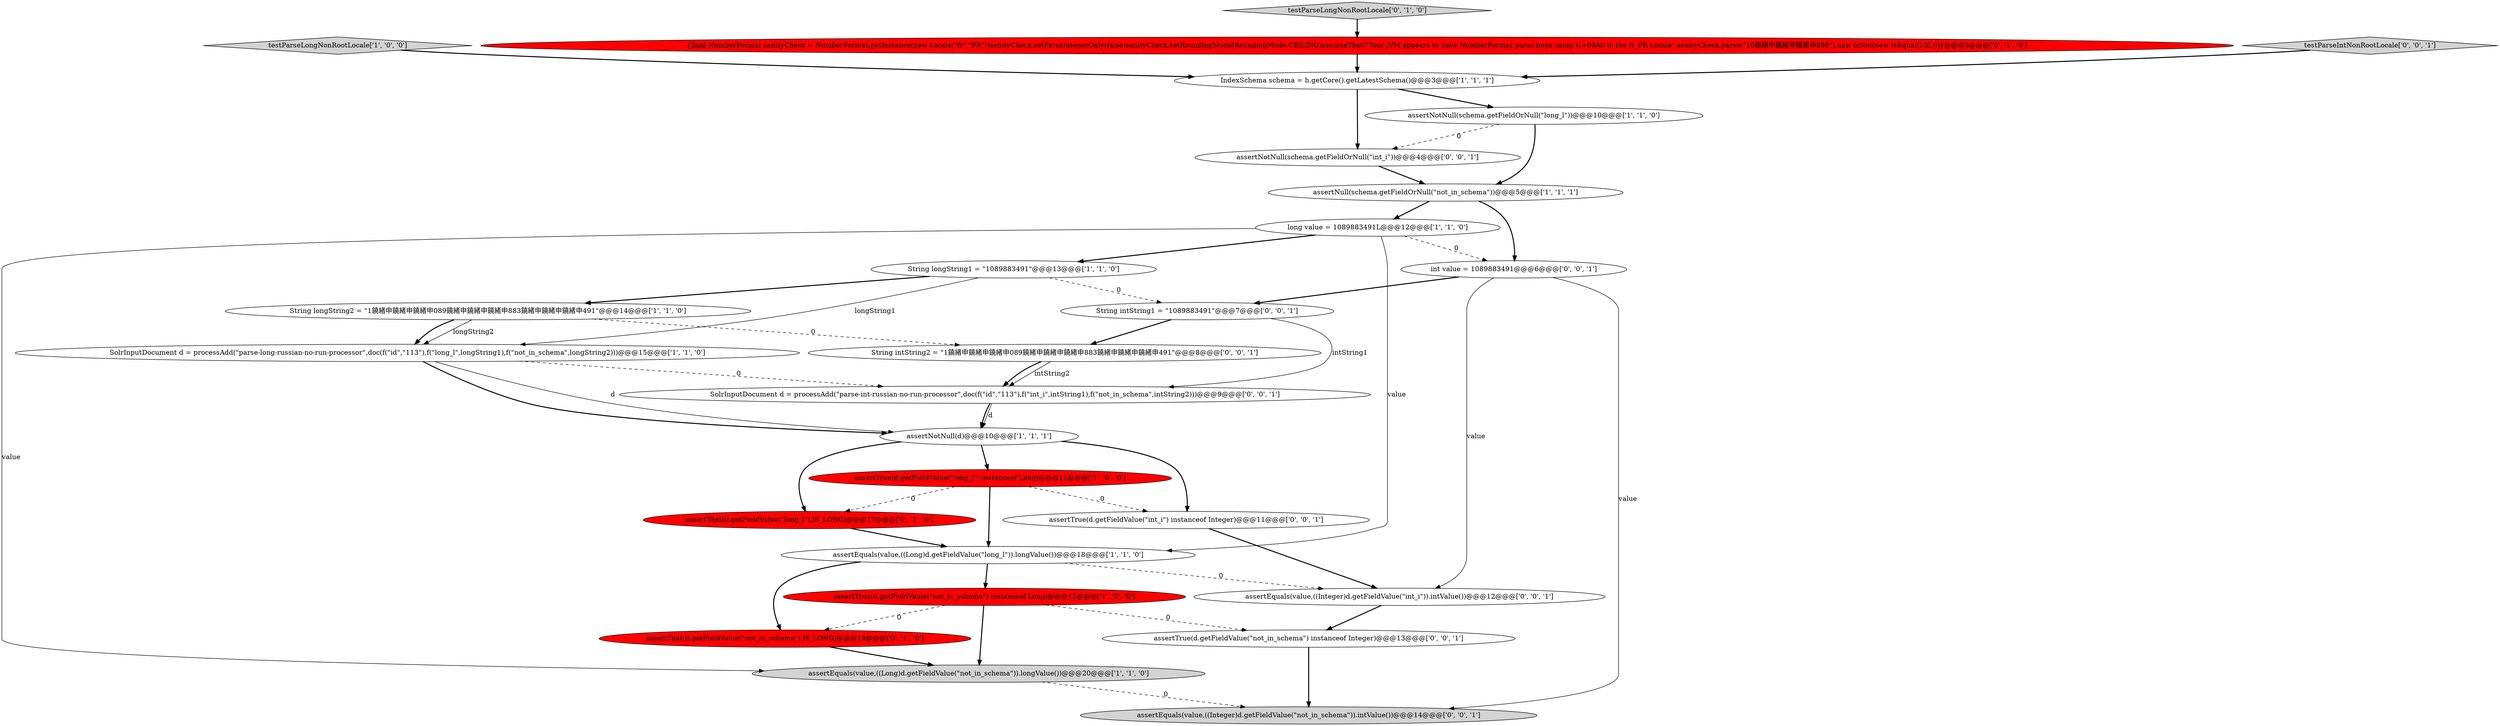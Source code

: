 digraph {
9 [style = filled, label = "testParseLongNonRootLocale['1', '0', '0']", fillcolor = lightgray, shape = diamond image = "AAA0AAABBB1BBB"];
18 [style = filled, label = "assertEquals(value,((Integer)d.getFieldValue(\"not_in_schema\")).intValue())@@@14@@@['0', '0', '1']", fillcolor = lightgray, shape = ellipse image = "AAA0AAABBB3BBB"];
0 [style = filled, label = "assertEquals(value,((Long)d.getFieldValue(\"long_l\")).longValue())@@@18@@@['1', '1', '0']", fillcolor = white, shape = ellipse image = "AAA0AAABBB1BBB"];
6 [style = filled, label = "assertNull(schema.getFieldOrNull(\"not_in_schema\"))@@@5@@@['1', '1', '1']", fillcolor = white, shape = ellipse image = "AAA0AAABBB1BBB"];
13 [style = filled, label = "{final NumberFormat sanityCheck = NumberFormat.getInstance(new Locale(\"fr\",\"FR\"))sanityCheck.setParseIntegerOnly(false)sanityCheck.setRoundingMode(RoundingMode.CEILING)assumeThat(\"Your JVM appears to have NumberFormat parse bugs using U+00A0 in the fr_FR Locale\",sanityCheck.parse(\"10鐃緒申鐃緒申鐃緒申898\"),new IsNot(new IsEqual(10L)))}@@@3@@@['0', '1', '0']", fillcolor = red, shape = ellipse image = "AAA1AAABBB2BBB"];
17 [style = filled, label = "String intString1 = \"1089883491\"@@@7@@@['0', '0', '1']", fillcolor = white, shape = ellipse image = "AAA0AAABBB3BBB"];
10 [style = filled, label = "assertEquals(value,((Long)d.getFieldValue(\"not_in_schema\")).longValue())@@@20@@@['1', '1', '0']", fillcolor = lightgray, shape = ellipse image = "AAA0AAABBB1BBB"];
19 [style = filled, label = "assertNotNull(schema.getFieldOrNull(\"int_i\"))@@@4@@@['0', '0', '1']", fillcolor = white, shape = ellipse image = "AAA0AAABBB3BBB"];
1 [style = filled, label = "IndexSchema schema = h.getCore().getLatestSchema()@@@3@@@['1', '1', '1']", fillcolor = white, shape = ellipse image = "AAA0AAABBB1BBB"];
26 [style = filled, label = "assertTrue(d.getFieldValue(\"int_i\") instanceof Integer)@@@11@@@['0', '0', '1']", fillcolor = white, shape = ellipse image = "AAA0AAABBB3BBB"];
21 [style = filled, label = "SolrInputDocument d = processAdd(\"parse-int-russian-no-run-processor\",doc(f(\"id\",\"113\"),f(\"int_i\",intString1),f(\"not_in_schema\",intString2)))@@@9@@@['0', '0', '1']", fillcolor = white, shape = ellipse image = "AAA0AAABBB3BBB"];
4 [style = filled, label = "long value = 1089883491L@@@12@@@['1', '1', '0']", fillcolor = white, shape = ellipse image = "AAA0AAABBB1BBB"];
25 [style = filled, label = "String intString2 = \"1鐃緒申鐃緒申鐃緒申089鐃緒申鐃緒申鐃緒申883鐃緒申鐃緒申鐃緒申491\"@@@8@@@['0', '0', '1']", fillcolor = white, shape = ellipse image = "AAA0AAABBB3BBB"];
23 [style = filled, label = "assertEquals(value,((Integer)d.getFieldValue(\"int_i\")).intValue())@@@12@@@['0', '0', '1']", fillcolor = white, shape = ellipse image = "AAA0AAABBB3BBB"];
11 [style = filled, label = "assertTrue(d.getFieldValue(\"not_in_schema\") instanceof Long)@@@13@@@['1', '0', '0']", fillcolor = red, shape = ellipse image = "AAA1AAABBB1BBB"];
7 [style = filled, label = "SolrInputDocument d = processAdd(\"parse-long-russian-no-run-processor\",doc(f(\"id\",\"113\"),f(\"long_l\",longString1),f(\"not_in_schema\",longString2)))@@@15@@@['1', '1', '0']", fillcolor = white, shape = ellipse image = "AAA0AAABBB1BBB"];
12 [style = filled, label = "assertNotNull(d)@@@10@@@['1', '1', '1']", fillcolor = white, shape = ellipse image = "AAA0AAABBB1BBB"];
20 [style = filled, label = "assertTrue(d.getFieldValue(\"not_in_schema\") instanceof Integer)@@@13@@@['0', '0', '1']", fillcolor = white, shape = ellipse image = "AAA0AAABBB3BBB"];
2 [style = filled, label = "assertTrue(d.getFieldValue(\"long_l\") instanceof Long)@@@11@@@['1', '0', '0']", fillcolor = red, shape = ellipse image = "AAA1AAABBB1BBB"];
5 [style = filled, label = "String longString1 = \"1089883491\"@@@13@@@['1', '1', '0']", fillcolor = white, shape = ellipse image = "AAA0AAABBB1BBB"];
22 [style = filled, label = "testParseIntNonRootLocale['0', '0', '1']", fillcolor = lightgray, shape = diamond image = "AAA0AAABBB3BBB"];
3 [style = filled, label = "assertNotNull(schema.getFieldOrNull(\"long_l\"))@@@10@@@['1', '1', '0']", fillcolor = white, shape = ellipse image = "AAA0AAABBB1BBB"];
15 [style = filled, label = "assertThat(d.getFieldValue(\"not_in_schema\"),IS_LONG)@@@19@@@['0', '1', '0']", fillcolor = red, shape = ellipse image = "AAA1AAABBB2BBB"];
24 [style = filled, label = "int value = 1089883491@@@6@@@['0', '0', '1']", fillcolor = white, shape = ellipse image = "AAA0AAABBB3BBB"];
14 [style = filled, label = "testParseLongNonRootLocale['0', '1', '0']", fillcolor = lightgray, shape = diamond image = "AAA0AAABBB2BBB"];
16 [style = filled, label = "assertThat(d.getFieldValue(\"long_l\"),IS_LONG)@@@17@@@['0', '1', '0']", fillcolor = red, shape = ellipse image = "AAA1AAABBB2BBB"];
8 [style = filled, label = "String longString2 = \"1鐃緒申鐃緒申鐃緒申089鐃緒申鐃緒申鐃緒申883鐃緒申鐃緒申鐃緒申491\"@@@14@@@['1', '1', '0']", fillcolor = white, shape = ellipse image = "AAA0AAABBB1BBB"];
17->25 [style = bold, label=""];
5->8 [style = bold, label=""];
16->0 [style = bold, label=""];
15->10 [style = bold, label=""];
23->20 [style = bold, label=""];
7->21 [style = dashed, label="0"];
11->20 [style = dashed, label="0"];
7->12 [style = solid, label="d"];
7->12 [style = bold, label=""];
11->15 [style = dashed, label="0"];
0->23 [style = dashed, label="0"];
24->18 [style = solid, label="value"];
1->3 [style = bold, label=""];
4->10 [style = solid, label="value"];
0->11 [style = bold, label=""];
3->6 [style = bold, label=""];
6->24 [style = bold, label=""];
12->16 [style = bold, label=""];
12->26 [style = bold, label=""];
21->12 [style = solid, label="d"];
19->6 [style = bold, label=""];
0->15 [style = bold, label=""];
13->1 [style = bold, label=""];
8->7 [style = bold, label=""];
3->19 [style = dashed, label="0"];
21->12 [style = bold, label=""];
20->18 [style = bold, label=""];
6->4 [style = bold, label=""];
12->2 [style = bold, label=""];
2->0 [style = bold, label=""];
8->7 [style = solid, label="longString2"];
5->17 [style = dashed, label="0"];
25->21 [style = solid, label="intString2"];
11->10 [style = bold, label=""];
2->16 [style = dashed, label="0"];
26->23 [style = bold, label=""];
24->17 [style = bold, label=""];
5->7 [style = solid, label="longString1"];
8->25 [style = dashed, label="0"];
24->23 [style = solid, label="value"];
4->0 [style = solid, label="value"];
17->21 [style = solid, label="intString1"];
22->1 [style = bold, label=""];
14->13 [style = bold, label=""];
4->24 [style = dashed, label="0"];
2->26 [style = dashed, label="0"];
9->1 [style = bold, label=""];
1->19 [style = bold, label=""];
4->5 [style = bold, label=""];
10->18 [style = dashed, label="0"];
25->21 [style = bold, label=""];
}
